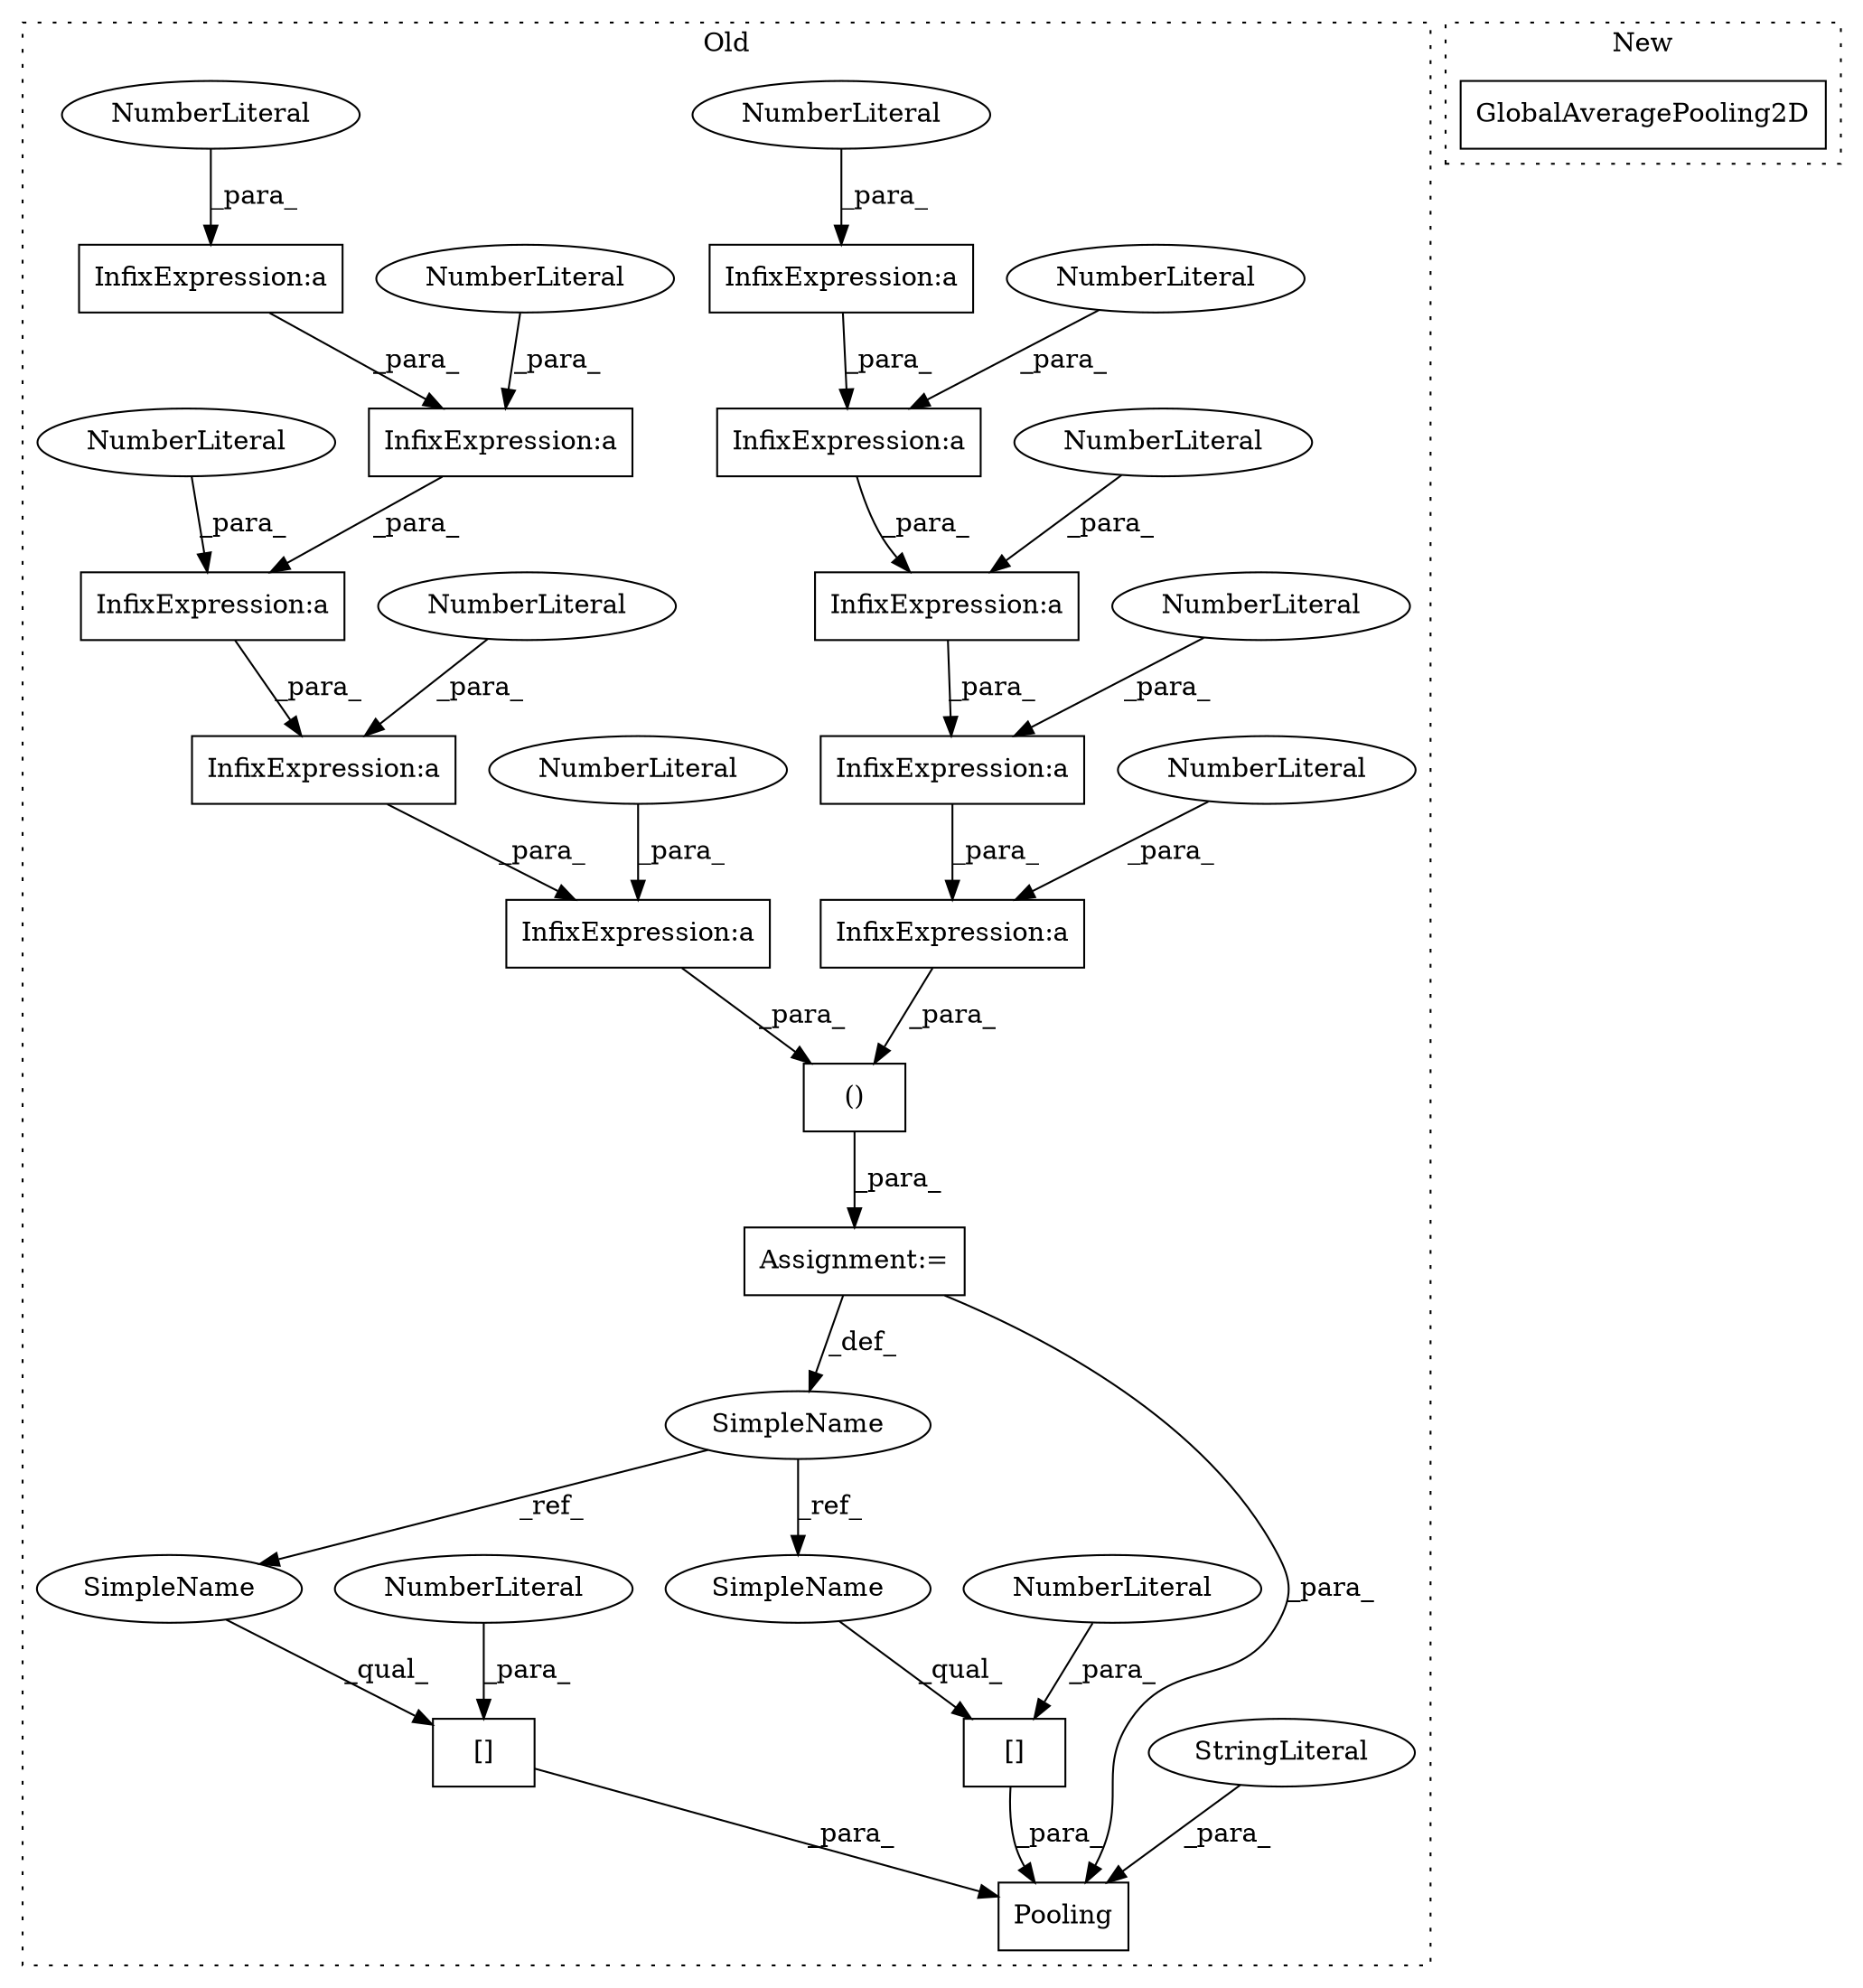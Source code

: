 digraph G {
subgraph cluster0 {
1 [label="()" a="106" s="33608" l="84" shape="box"];
3 [label="[]" a="2" s="33717,33731" l="13,1" shape="box"];
4 [label="NumberLiteral" a="34" s="33730" l="1" shape="ellipse"];
5 [label="[]" a="2" s="33733,33747" l="13,1" shape="box"];
6 [label="NumberLiteral" a="34" s="33746" l="1" shape="ellipse"];
7 [label="SimpleName" a="42" s="33590" l="12" shape="ellipse"];
8 [label="Pooling" a="32" s="33709,33755" l="8,1" shape="box"];
9 [label="StringLiteral" a="45" s="33749" l="6" shape="ellipse"];
10 [label="Assignment:=" a="7" s="33602" l="6" shape="box"];
11 [label="InfixExpression:a" a="27" s="33672" l="3" shape="box"];
12 [label="InfixExpression:a" a="27" s="33633" l="3" shape="box"];
13 [label="InfixExpression:a" a="27" s="33623" l="3" shape="box"];
14 [label="InfixExpression:a" a="27" s="33687" l="3" shape="box"];
15 [label="NumberLiteral" a="34" s="33636" l="1" shape="ellipse"];
16 [label="NumberLiteral" a="34" s="33690" l="1" shape="ellipse"];
17 [label="NumberLiteral" a="34" s="33675" l="1" shape="ellipse"];
18 [label="NumberLiteral" a="34" s="33626" l="1" shape="ellipse"];
19 [label="InfixExpression:a" a="27" s="33667" l="3" shape="box"];
20 [label="NumberLiteral" a="34" s="33670" l="1" shape="ellipse"];
21 [label="InfixExpression:a" a="27" s="33638" l="3" shape="box"];
22 [label="NumberLiteral" a="34" s="33641" l="1" shape="ellipse"];
23 [label="InfixExpression:a" a="27" s="33628" l="3" shape="box"];
24 [label="NumberLiteral" a="34" s="33631" l="1" shape="ellipse"];
25 [label="InfixExpression:a" a="27" s="33677" l="3" shape="box"];
26 [label="NumberLiteral" a="34" s="33680" l="1" shape="ellipse"];
27 [label="InfixExpression:a" a="27" s="33682" l="3" shape="box"];
28 [label="InfixExpression:a" a="27" s="33618" l="3" shape="box"];
29 [label="NumberLiteral" a="34" s="33621" l="1" shape="ellipse"];
30 [label="NumberLiteral" a="34" s="33685" l="1" shape="ellipse"];
31 [label="SimpleName" a="42" s="33733" l="12" shape="ellipse"];
32 [label="SimpleName" a="42" s="33717" l="12" shape="ellipse"];
label = "Old";
style="dotted";
}
subgraph cluster1 {
2 [label="GlobalAveragePooling2D" a="32" s="32338" l="24" shape="box"];
label = "New";
style="dotted";
}
1 -> 10 [label="_para_"];
3 -> 8 [label="_para_"];
4 -> 3 [label="_para_"];
5 -> 8 [label="_para_"];
6 -> 5 [label="_para_"];
7 -> 31 [label="_ref_"];
7 -> 32 [label="_ref_"];
9 -> 8 [label="_para_"];
10 -> 7 [label="_def_"];
10 -> 8 [label="_para_"];
11 -> 25 [label="_para_"];
12 -> 21 [label="_para_"];
13 -> 23 [label="_para_"];
14 -> 1 [label="_para_"];
15 -> 12 [label="_para_"];
16 -> 14 [label="_para_"];
17 -> 11 [label="_para_"];
18 -> 13 [label="_para_"];
19 -> 11 [label="_para_"];
20 -> 19 [label="_para_"];
21 -> 1 [label="_para_"];
22 -> 21 [label="_para_"];
23 -> 12 [label="_para_"];
24 -> 23 [label="_para_"];
25 -> 27 [label="_para_"];
26 -> 25 [label="_para_"];
27 -> 14 [label="_para_"];
28 -> 13 [label="_para_"];
29 -> 28 [label="_para_"];
30 -> 27 [label="_para_"];
31 -> 5 [label="_qual_"];
32 -> 3 [label="_qual_"];
}
